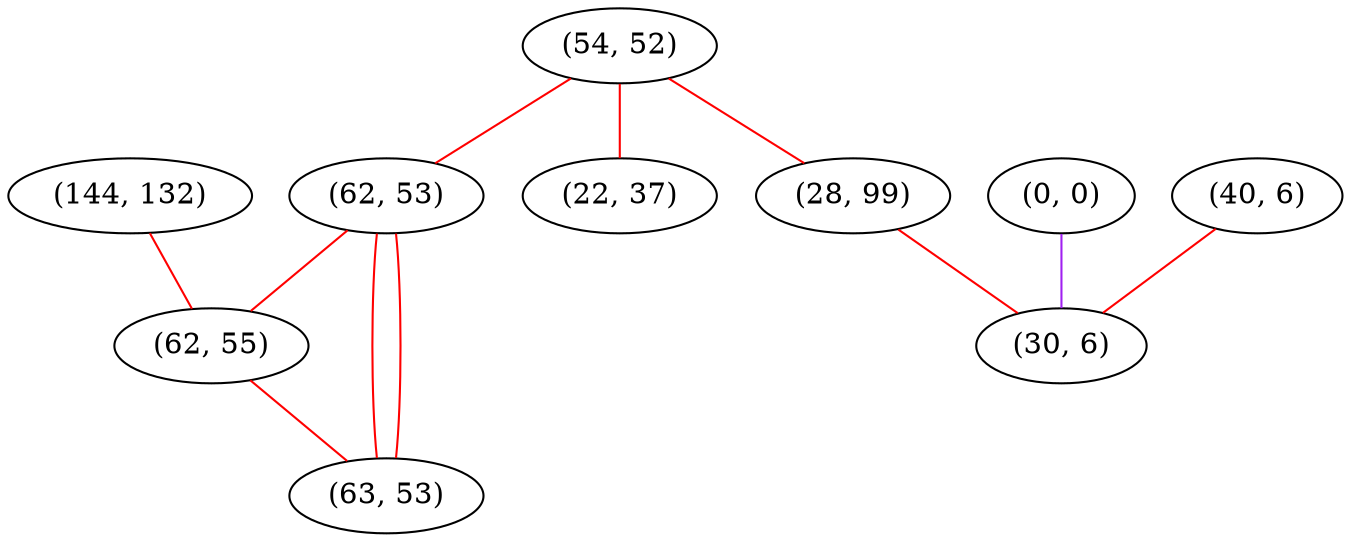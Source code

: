 graph "" {
"(54, 52)";
"(0, 0)";
"(62, 53)";
"(144, 132)";
"(62, 55)";
"(28, 99)";
"(22, 37)";
"(40, 6)";
"(63, 53)";
"(30, 6)";
"(54, 52)" -- "(62, 53)"  [color=red, key=0, weight=1];
"(54, 52)" -- "(28, 99)"  [color=red, key=0, weight=1];
"(54, 52)" -- "(22, 37)"  [color=red, key=0, weight=1];
"(0, 0)" -- "(30, 6)"  [color=purple, key=0, weight=4];
"(62, 53)" -- "(63, 53)"  [color=red, key=0, weight=1];
"(62, 53)" -- "(63, 53)"  [color=red, key=1, weight=1];
"(62, 53)" -- "(62, 55)"  [color=red, key=0, weight=1];
"(144, 132)" -- "(62, 55)"  [color=red, key=0, weight=1];
"(62, 55)" -- "(63, 53)"  [color=red, key=0, weight=1];
"(28, 99)" -- "(30, 6)"  [color=red, key=0, weight=1];
"(40, 6)" -- "(30, 6)"  [color=red, key=0, weight=1];
}
